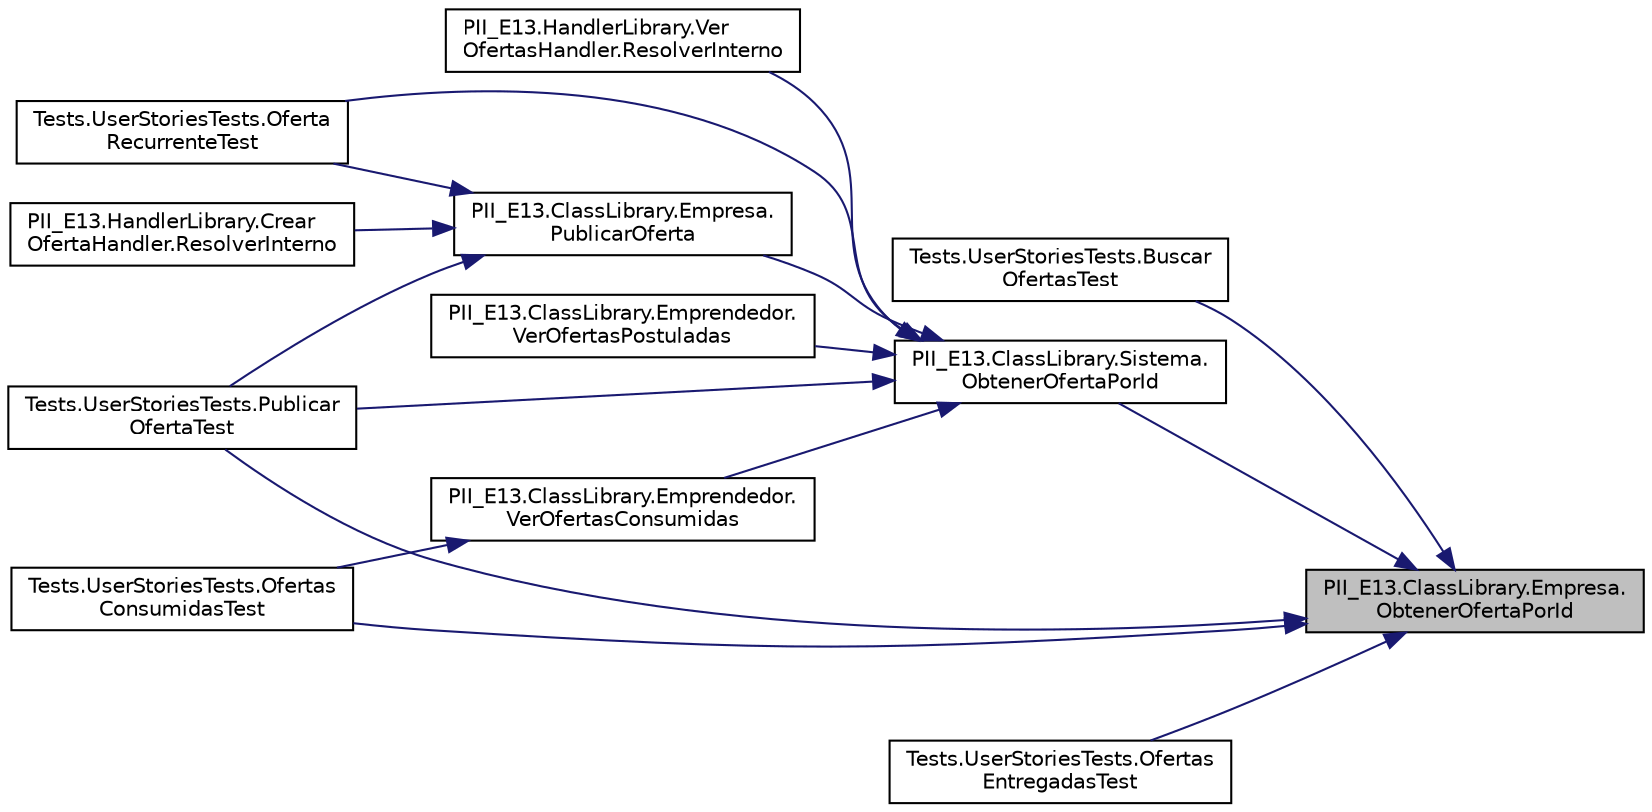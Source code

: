 digraph "PII_E13.ClassLibrary.Empresa.ObtenerOfertaPorId"
{
 // INTERACTIVE_SVG=YES
 // LATEX_PDF_SIZE
  edge [fontname="Helvetica",fontsize="10",labelfontname="Helvetica",labelfontsize="10"];
  node [fontname="Helvetica",fontsize="10",shape=record];
  rankdir="RL";
  Node1 [label="PII_E13.ClassLibrary.Empresa.\lObtenerOfertaPorId",height=0.2,width=0.4,color="black", fillcolor="grey75", style="filled", fontcolor="black",tooltip="Recupera una oferta de la lista de ofertas utilizando su id y una id dada."];
  Node1 -> Node2 [dir="back",color="midnightblue",fontsize="10",style="solid",fontname="Helvetica"];
  Node2 [label="Tests.UserStoriesTests.Buscar\lOfertasTest",height=0.2,width=0.4,color="black", fillcolor="white", style="filled",URL="$classTests_1_1UserStoriesTests.html#a888802d225bbd72618f9c5632594f6b3",tooltip="Prueba para la historia de usuario 8: Búsqueda de ofertas."];
  Node1 -> Node3 [dir="back",color="midnightblue",fontsize="10",style="solid",fontname="Helvetica"];
  Node3 [label="PII_E13.ClassLibrary.Sistema.\lObtenerOfertaPorId",height=0.2,width=0.4,color="black", fillcolor="white", style="filled",URL="$classPII__E13_1_1ClassLibrary_1_1Sistema.html#a08e2b2be41082a60b95f557f181c01ce",tooltip="Recupera una instancia de Oferta de la lista de de emprendedores y sus respectivas listas de ofertas."];
  Node3 -> Node4 [dir="back",color="midnightblue",fontsize="10",style="solid",fontname="Helvetica"];
  Node4 [label="Tests.UserStoriesTests.Oferta\lRecurrenteTest",height=0.2,width=0.4,color="black", fillcolor="white", style="filled",URL="$classTests_1_1UserStoriesTests.html#ae50fb9b2414a5d68c5e6f5c075a11dfb",tooltip="Prueba para la historia de usuario 9 y 10: Recurrencia de ofertas"];
  Node3 -> Node5 [dir="back",color="midnightblue",fontsize="10",style="solid",fontname="Helvetica"];
  Node5 [label="PII_E13.ClassLibrary.Empresa.\lPublicarOferta",height=0.2,width=0.4,color="black", fillcolor="white", style="filled",URL="$classPII__E13_1_1ClassLibrary_1_1Empresa.html#afb0e56e8465ab160e43423f83b599d92",tooltip="Crea una nueva Oferta y la añade a la lista de ofertas de la empresa."];
  Node5 -> Node4 [dir="back",color="midnightblue",fontsize="10",style="solid",fontname="Helvetica"];
  Node5 -> Node6 [dir="back",color="midnightblue",fontsize="10",style="solid",fontname="Helvetica"];
  Node6 [label="Tests.UserStoriesTests.Publicar\lOfertaTest",height=0.2,width=0.4,color="black", fillcolor="white", style="filled",URL="$classTests_1_1UserStoriesTests.html#a45f61a5bfa9e579a076fcfcda7a8bc83",tooltip="Prueba para las historias de usuario 3, 4, 5 y 6:"];
  Node5 -> Node7 [dir="back",color="midnightblue",fontsize="10",style="solid",fontname="Helvetica"];
  Node7 [label="PII_E13.HandlerLibrary.Crear\lOfertaHandler.ResolverInterno",height=0.2,width=0.4,color="black", fillcolor="white", style="filled",URL="$classPII__E13_1_1HandlerLibrary_1_1CrearOfertaHandler.html#a0655632ca03230025f266140899e58f6",tooltip="La clase procesa el mensaje y retorna true o no lo procesa y retorna false."];
  Node3 -> Node6 [dir="back",color="midnightblue",fontsize="10",style="solid",fontname="Helvetica"];
  Node3 -> Node8 [dir="back",color="midnightblue",fontsize="10",style="solid",fontname="Helvetica"];
  Node8 [label="PII_E13.HandlerLibrary.Ver\lOfertasHandler.ResolverInterno",height=0.2,width=0.4,color="black", fillcolor="white", style="filled",URL="$classPII__E13_1_1HandlerLibrary_1_1VerOfertasHandler.html#abcb52a35f2cd0445f60740c87d3a2bce",tooltip="La clase procesa el mensaje y retorna true o no lo procesa y retorna false."];
  Node3 -> Node9 [dir="back",color="midnightblue",fontsize="10",style="solid",fontname="Helvetica"];
  Node9 [label="PII_E13.ClassLibrary.Emprendedor.\lVerOfertasConsumidas",height=0.2,width=0.4,color="black", fillcolor="white", style="filled",URL="$classPII__E13_1_1ClassLibrary_1_1Emprendedor.html#ad3dd981728fa39a6bbbdd7d7d43c8f2a",tooltip="Mediante palabras calve, un buscador y un canal se obtienen las ofertas consumidas por el Emprendedor..."];
  Node9 -> Node10 [dir="back",color="midnightblue",fontsize="10",style="solid",fontname="Helvetica"];
  Node10 [label="Tests.UserStoriesTests.Ofertas\lConsumidasTest",height=0.2,width=0.4,color="black", fillcolor="white", style="filled",URL="$classTests_1_1UserStoriesTests.html#a56183ee941eacef1a4254623135a3742",tooltip="Prueba para la historia de usuario 12: Ofertas consumidas por emprendedor"];
  Node3 -> Node11 [dir="back",color="midnightblue",fontsize="10",style="solid",fontname="Helvetica"];
  Node11 [label="PII_E13.ClassLibrary.Emprendedor.\lVerOfertasPostuladas",height=0.2,width=0.4,color="black", fillcolor="white", style="filled",URL="$classPII__E13_1_1ClassLibrary_1_1Emprendedor.html#a5ad2b2f09bf5288e8fc86f78df9822dc",tooltip="Mediante una una fecha de inicio y de fin se obtienen todas las ofertas postuladas en ese periodo de ..."];
  Node1 -> Node10 [dir="back",color="midnightblue",fontsize="10",style="solid",fontname="Helvetica"];
  Node1 -> Node12 [dir="back",color="midnightblue",fontsize="10",style="solid",fontname="Helvetica"];
  Node12 [label="Tests.UserStoriesTests.Ofertas\lEntregadasTest",height=0.2,width=0.4,color="black", fillcolor="white", style="filled",URL="$classTests_1_1UserStoriesTests.html#a6d5016ab90a3f2d7c75bf2441077f539",tooltip="Prueba para la historia de usuario 11: Ofertas entregadas"];
  Node1 -> Node6 [dir="back",color="midnightblue",fontsize="10",style="solid",fontname="Helvetica"];
}
